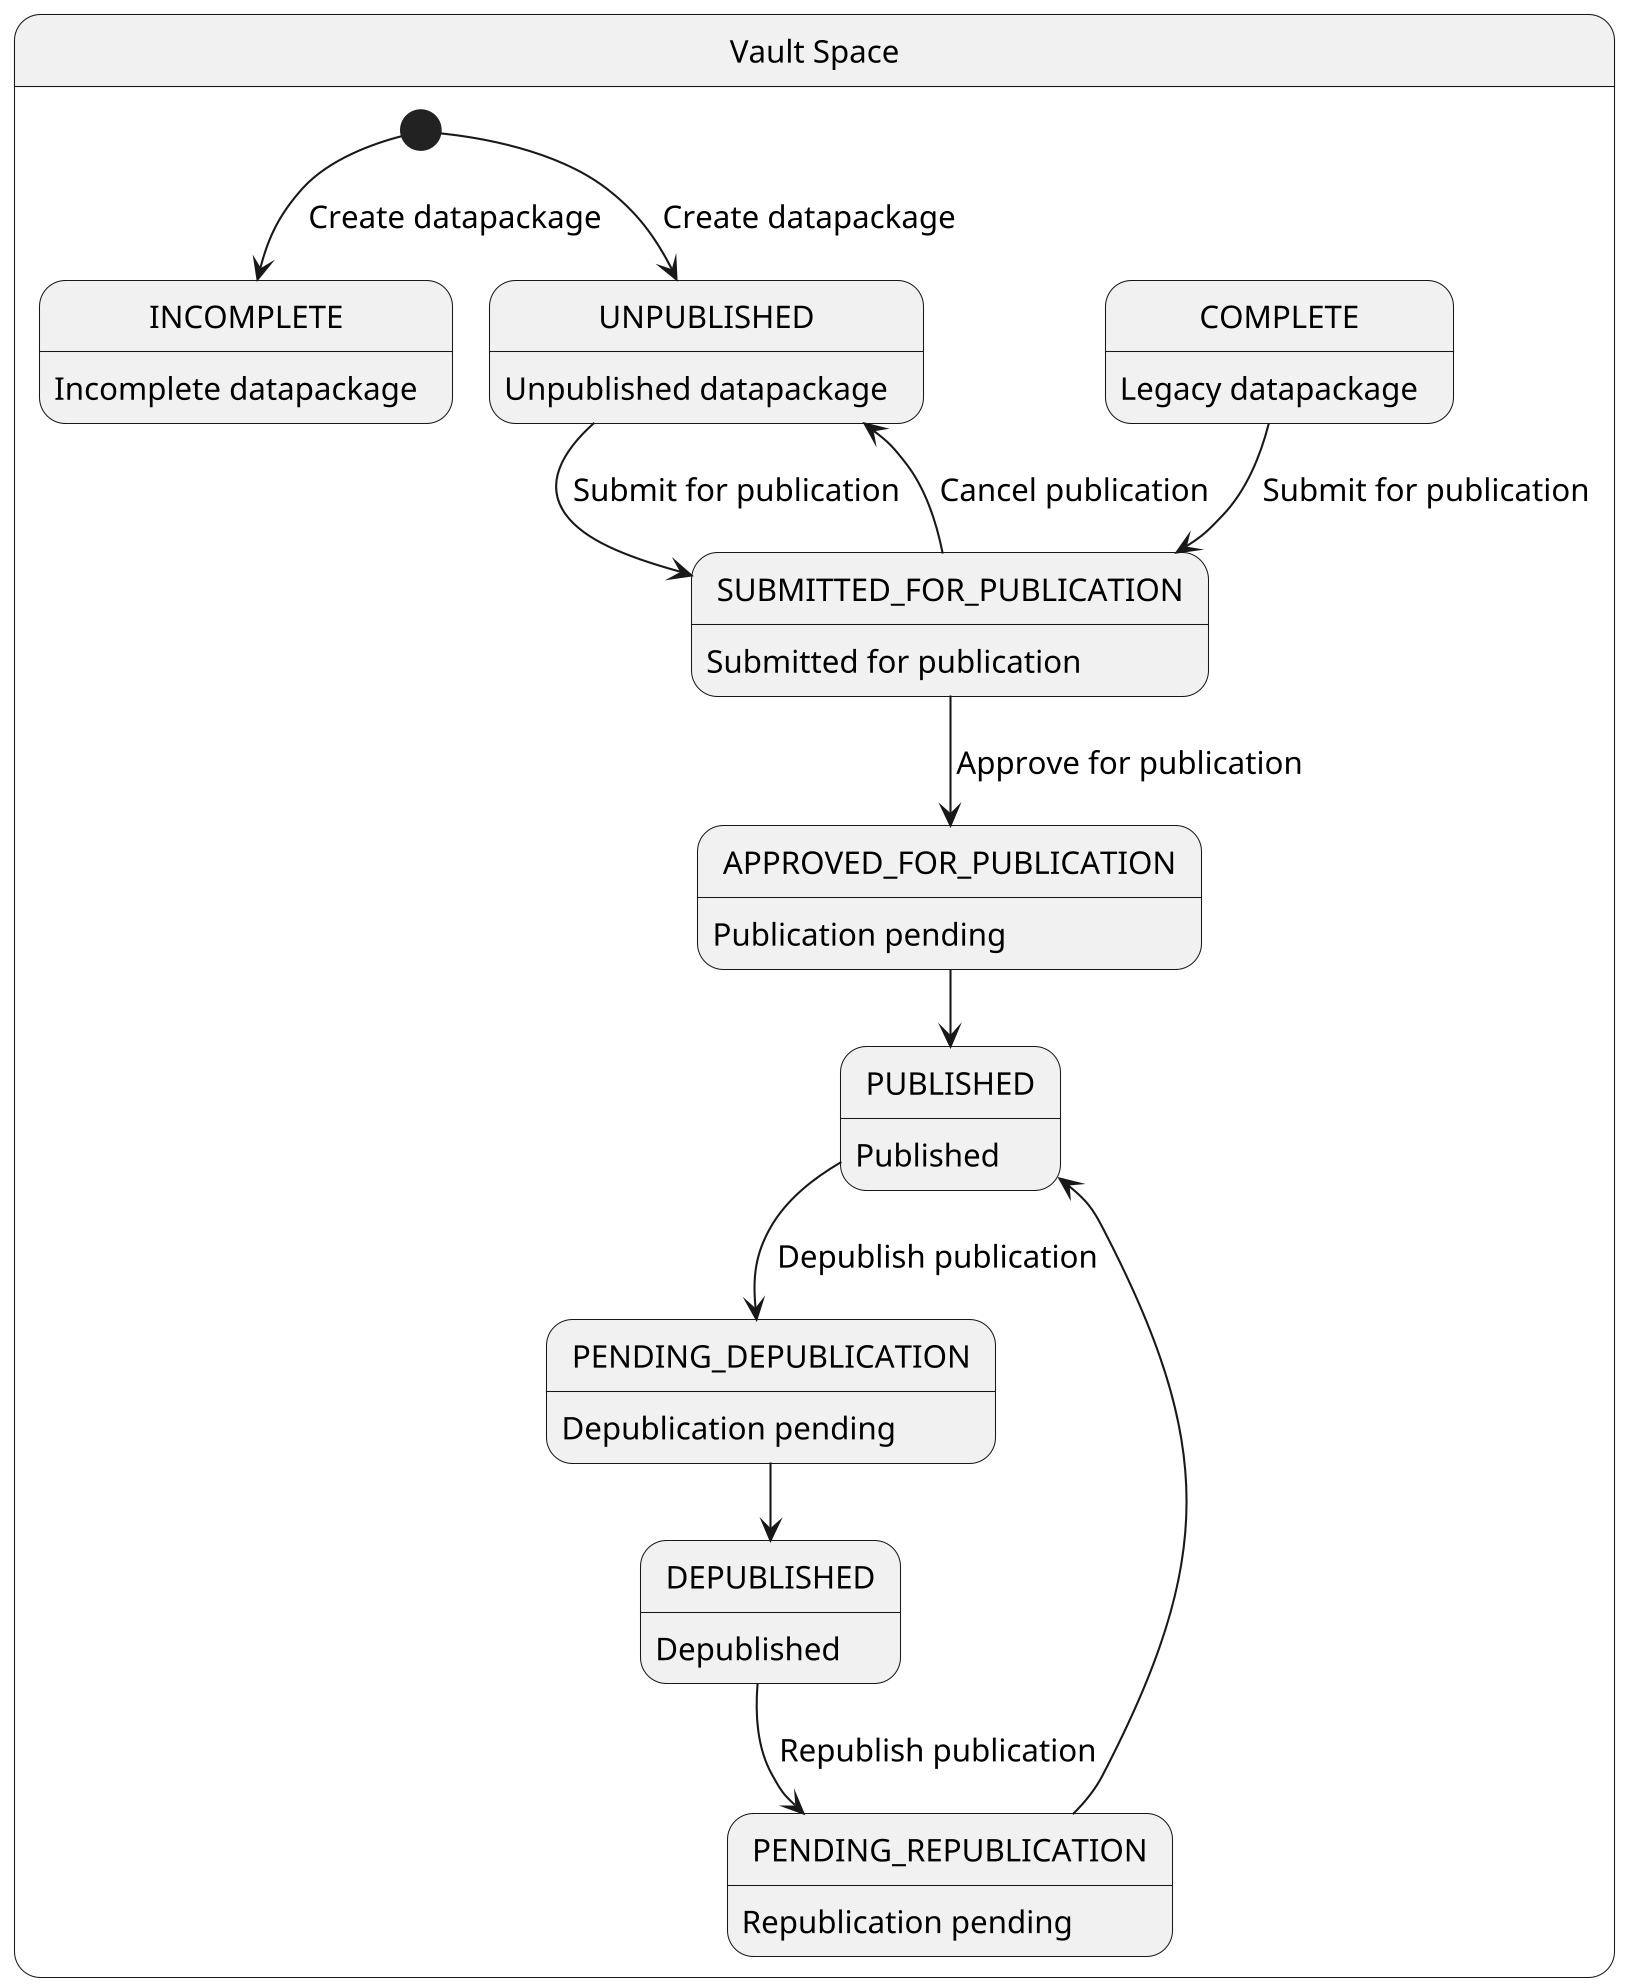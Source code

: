 @startuml

skinparam defaultFontName CMU Serif
skinparam defaultFontSize 15
skinparam padding 2
skinparam shadowing false
skinparam dpi 200

state VaultSpace as "Vault Space" {
  INCOMPLETE : Incomplete datapackage
  COMPLETE : Legacy datapackage
  UNPUBLISHED : Unpublished datapackage
  SUBMITTED_FOR_PUBLICATION : Submitted for publication
  APPROVED_FOR_PUBLICATION : Publication pending
  PUBLISHED : Published
  PENDING_DEPUBLICATION : Depublication pending
  DEPUBLISHED : Depublished
  PENDING_REPUBLICATION : Republication pending

  [*] --> UNPUBLISHED : Create datapackage
  [*] --> INCOMPLETE : Create datapackage
  UNPUBLISHED --> SUBMITTED_FOR_PUBLICATION : Submit for publication
  COMPLETE --> SUBMITTED_FOR_PUBLICATION : Submit for publication
  SUBMITTED_FOR_PUBLICATION --> APPROVED_FOR_PUBLICATION : Approve for publication
  SUBMITTED_FOR_PUBLICATION --> UNPUBLISHED : Cancel publication
  APPROVED_FOR_PUBLICATION --> PUBLISHED
  PUBLISHED --> PENDING_DEPUBLICATION : Depublish publication
  PENDING_DEPUBLICATION --> DEPUBLISHED
  DEPUBLISHED --> PENDING_REPUBLICATION  : Republish publication
  PENDING_REPUBLICATION --> PUBLISHED
}

@enduml

